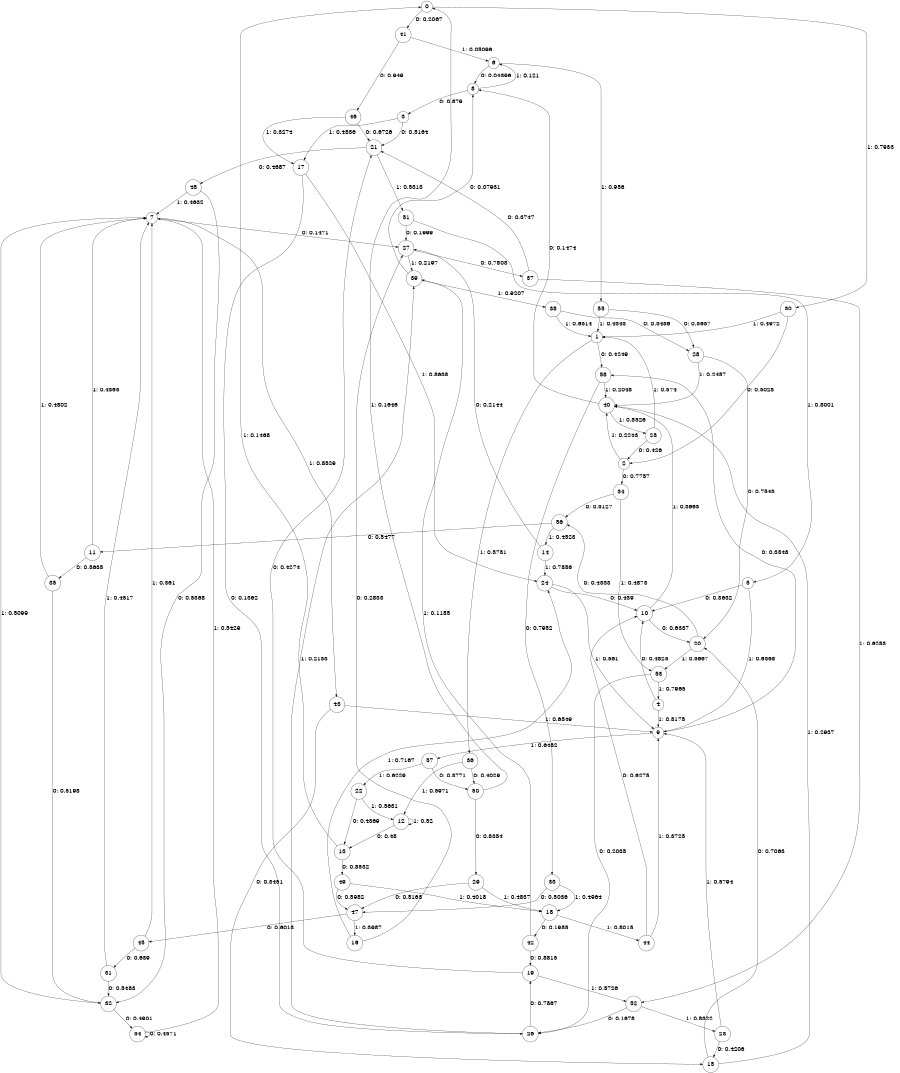 digraph "ch30concat_phase3_L8" {
size = "6,8.5";
ratio = "fill";
node [shape = circle];
node [fontsize = 24];
edge [fontsize = 24];
0 -> 41 [label = "0: 0.2067   "];
0 -> 30 [label = "1: 0.7933   "];
1 -> 58 [label = "0: 0.4249   "];
1 -> 36 [label = "1: 0.5751   "];
2 -> 34 [label = "0: 0.7757   "];
2 -> 40 [label = "1: 0.2243   "];
3 -> 21 [label = "0: 0.5164   "];
3 -> 17 [label = "1: 0.4836   "];
4 -> 10 [label = "0: 0.4825   "];
4 -> 9 [label = "1: 0.5175   "];
5 -> 10 [label = "0: 0.3632   "];
5 -> 9 [label = "1: 0.6368   "];
6 -> 8 [label = "0: 0.04396  "];
6 -> 55 [label = "1: 0.956    "];
7 -> 27 [label = "0: 0.1471   "];
7 -> 43 [label = "1: 0.8529   "];
8 -> 3 [label = "0: 0.879    "];
8 -> 6 [label = "1: 0.121    "];
9 -> 58 [label = "0: 0.3548   "];
9 -> 57 [label = "1: 0.6452   "];
10 -> 20 [label = "0: 0.6337   "];
10 -> 40 [label = "1: 0.3663   "];
11 -> 35 [label = "0: 0.5635   "];
11 -> 7 [label = "1: 0.4365   "];
12 -> 13 [label = "0: 0.48     "];
12 -> 12 [label = "1: 0.52     "];
13 -> 49 [label = "0: 0.8532   "];
13 -> 0 [label = "1: 0.1468   "];
14 -> 27 [label = "0: 0.2144   "];
14 -> 24 [label = "1: 0.7856   "];
15 -> 20 [label = "0: 0.7063   "];
15 -> 40 [label = "1: 0.2937   "];
16 -> 27 [label = "0: 0.2833   "];
16 -> 24 [label = "1: 0.7167   "];
17 -> 26 [label = "0: 0.1362   "];
17 -> 24 [label = "1: 0.8638   "];
18 -> 42 [label = "0: 0.1985   "];
18 -> 44 [label = "1: 0.8015   "];
19 -> 21 [label = "0: 0.4274   "];
19 -> 52 [label = "1: 0.5726   "];
20 -> 56 [label = "0: 0.4333   "];
20 -> 53 [label = "1: 0.5667   "];
21 -> 48 [label = "0: 0.4687   "];
21 -> 51 [label = "1: 0.5313   "];
22 -> 13 [label = "0: 0.4369   "];
22 -> 12 [label = "1: 0.5631   "];
23 -> 15 [label = "0: 0.4206   "];
23 -> 9 [label = "1: 0.5794   "];
24 -> 10 [label = "0: 0.439    "];
24 -> 9 [label = "1: 0.561    "];
25 -> 2 [label = "0: 0.426    "];
25 -> 1 [label = "1: 0.574    "];
26 -> 19 [label = "0: 0.7867   "];
26 -> 39 [label = "1: 0.2133   "];
27 -> 37 [label = "0: 0.7803   "];
27 -> 39 [label = "1: 0.2197   "];
28 -> 20 [label = "0: 0.7543   "];
28 -> 40 [label = "1: 0.2457   "];
29 -> 47 [label = "0: 0.5163   "];
29 -> 18 [label = "1: 0.4837   "];
30 -> 2 [label = "0: 0.5028   "];
30 -> 1 [label = "1: 0.4972   "];
31 -> 32 [label = "0: 0.5483   "];
31 -> 7 [label = "1: 0.4517   "];
32 -> 54 [label = "0: 0.4901   "];
32 -> 7 [label = "1: 0.5099   "];
33 -> 47 [label = "0: 0.5036   "];
33 -> 18 [label = "1: 0.4964   "];
34 -> 56 [label = "0: 0.5127   "];
34 -> 53 [label = "1: 0.4873   "];
35 -> 32 [label = "0: 0.5198   "];
35 -> 7 [label = "1: 0.4802   "];
36 -> 50 [label = "0: 0.4029   "];
36 -> 12 [label = "1: 0.5971   "];
37 -> 21 [label = "0: 0.3747   "];
37 -> 52 [label = "1: 0.6253   "];
38 -> 28 [label = "0: 0.3486   "];
38 -> 1 [label = "1: 0.6514   "];
39 -> 8 [label = "0: 0.07931  "];
39 -> 38 [label = "1: 0.9207   "];
40 -> 8 [label = "0: 0.1474   "];
40 -> 25 [label = "1: 0.8526   "];
41 -> 46 [label = "0: 0.949    "];
41 -> 6 [label = "1: 0.05096  "];
42 -> 19 [label = "0: 0.8815   "];
42 -> 39 [label = "1: 0.1185   "];
43 -> 15 [label = "0: 0.3451   "];
43 -> 9 [label = "1: 0.6549   "];
44 -> 10 [label = "0: 0.6275   "];
44 -> 9 [label = "1: 0.3725   "];
45 -> 31 [label = "0: 0.639    "];
45 -> 7 [label = "1: 0.361    "];
46 -> 21 [label = "0: 0.6726   "];
46 -> 17 [label = "1: 0.3274   "];
47 -> 45 [label = "0: 0.6013   "];
47 -> 16 [label = "1: 0.3987   "];
48 -> 32 [label = "0: 0.5368   "];
48 -> 7 [label = "1: 0.4632   "];
49 -> 47 [label = "0: 0.5982   "];
49 -> 18 [label = "1: 0.4018   "];
50 -> 29 [label = "0: 0.8354   "];
50 -> 0 [label = "1: 0.1646   "];
51 -> 27 [label = "0: 0.1999   "];
51 -> 5 [label = "1: 0.8001   "];
52 -> 26 [label = "0: 0.1678   "];
52 -> 23 [label = "1: 0.8322   "];
53 -> 26 [label = "0: 0.2035   "];
53 -> 4 [label = "1: 0.7965   "];
54 -> 54 [label = "0: 0.4571   "];
54 -> 7 [label = "1: 0.5429   "];
55 -> 28 [label = "0: 0.5657   "];
55 -> 1 [label = "1: 0.4343   "];
56 -> 11 [label = "0: 0.5477   "];
56 -> 14 [label = "1: 0.4523   "];
57 -> 50 [label = "0: 0.3771   "];
57 -> 22 [label = "1: 0.6229   "];
58 -> 33 [label = "0: 0.7952   "];
58 -> 40 [label = "1: 0.2048   "];
}